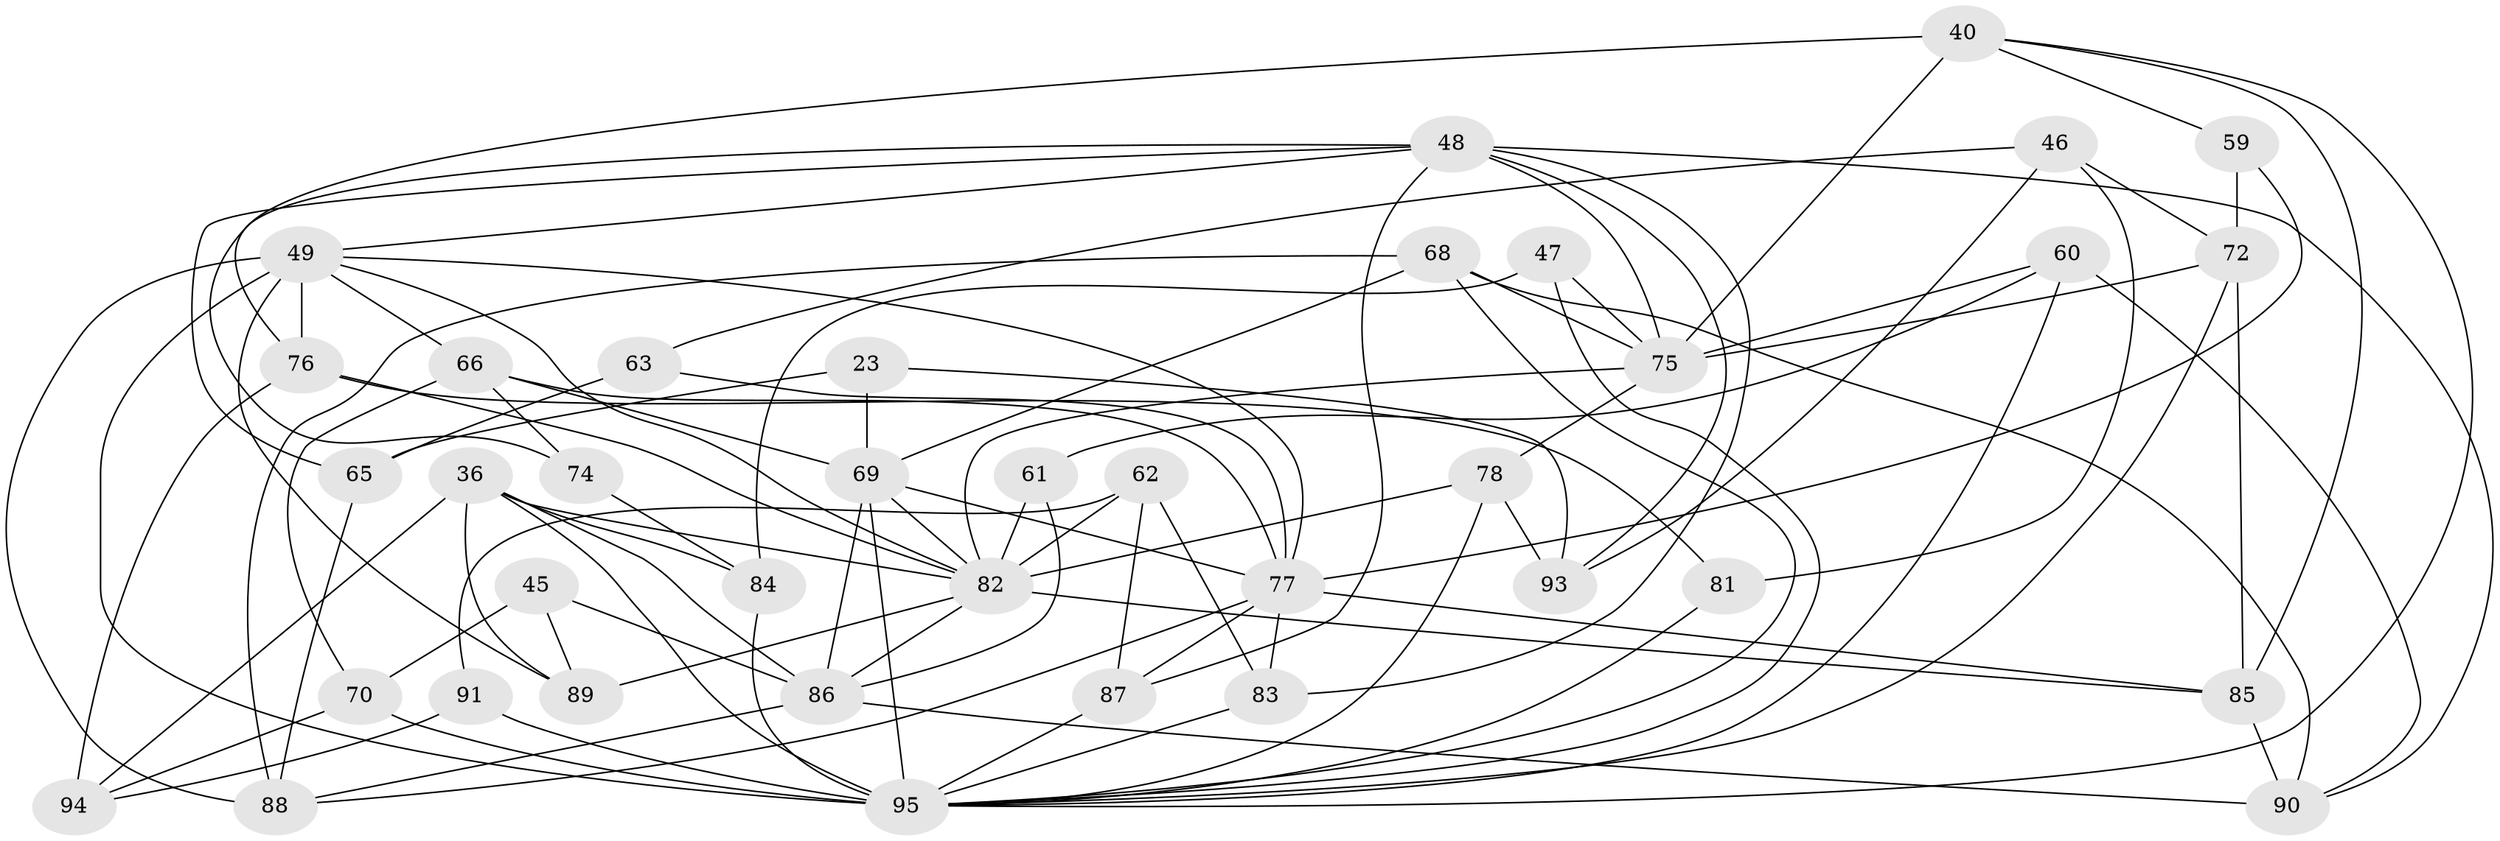 // original degree distribution, {4: 1.0}
// Generated by graph-tools (version 1.1) at 2025/01/03/04/25 22:01:10]
// undirected, 38 vertices, 97 edges
graph export_dot {
graph [start="1"]
  node [color=gray90,style=filled];
  23;
  36 [super="+17+22"];
  40 [super="+8"];
  45;
  46;
  47;
  48 [super="+2+32"];
  49 [super="+1+18+16"];
  59;
  60;
  61;
  62;
  63;
  65 [super="+54"];
  66 [super="+50"];
  68 [super="+57"];
  69 [super="+31+58"];
  70 [super="+25"];
  72 [super="+4"];
  74;
  75 [super="+9+43"];
  76 [super="+42"];
  77 [super="+56"];
  78 [super="+67"];
  81;
  82 [super="+29+30+53+34"];
  83;
  84 [super="+80"];
  85 [super="+79"];
  86 [super="+52"];
  87 [super="+20"];
  88 [super="+3"];
  89 [super="+37"];
  90 [super="+55"];
  91;
  93;
  94;
  95 [super="+44+92+64"];
  23 -- 93;
  23 -- 65;
  23 -- 69 [weight=2];
  36 -- 82 [weight=2];
  36 -- 89;
  36 -- 94;
  36 -- 84;
  36 -- 95 [weight=2];
  36 -- 86;
  40 -- 59;
  40 -- 76 [weight=2];
  40 -- 85;
  40 -- 75;
  40 -- 95;
  45 -- 89 [weight=2];
  45 -- 70;
  45 -- 86;
  46 -- 81;
  46 -- 72;
  46 -- 93;
  46 -- 63;
  47 -- 84 [weight=2];
  47 -- 75;
  47 -- 95;
  48 -- 93;
  48 -- 83;
  48 -- 75;
  48 -- 65;
  48 -- 74;
  48 -- 87;
  48 -- 49;
  48 -- 90;
  49 -- 77;
  49 -- 89 [weight=2];
  49 -- 88;
  49 -- 76;
  49 -- 66;
  49 -- 82;
  49 -- 95 [weight=4];
  59 -- 72 [weight=2];
  59 -- 77;
  60 -- 61;
  60 -- 90;
  60 -- 75;
  60 -- 95;
  61 -- 82 [weight=2];
  61 -- 86;
  62 -- 83;
  62 -- 91;
  62 -- 87;
  62 -- 82;
  63 -- 65 [weight=2];
  63 -- 77;
  65 -- 88 [weight=2];
  66 -- 74;
  66 -- 70;
  66 -- 69;
  66 -- 77 [weight=2];
  68 -- 88;
  68 -- 69 [weight=2];
  68 -- 75;
  68 -- 95;
  68 -- 90;
  69 -- 82 [weight=3];
  69 -- 77;
  69 -- 95 [weight=4];
  69 -- 86;
  70 -- 94;
  70 -- 95 [weight=5];
  72 -- 75;
  72 -- 85;
  72 -- 95;
  74 -- 84 [weight=2];
  75 -- 78;
  75 -- 82;
  76 -- 81;
  76 -- 94;
  76 -- 82;
  77 -- 83;
  77 -- 85 [weight=3];
  77 -- 87;
  77 -- 88;
  78 -- 93;
  78 -- 82 [weight=3];
  78 -- 95;
  81 -- 95 [weight=2];
  82 -- 85 [weight=2];
  82 -- 86;
  82 -- 89;
  83 -- 95;
  84 -- 95;
  85 -- 90;
  86 -- 88;
  86 -- 90 [weight=2];
  87 -- 95 [weight=3];
  91 -- 94;
  91 -- 95 [weight=2];
}
